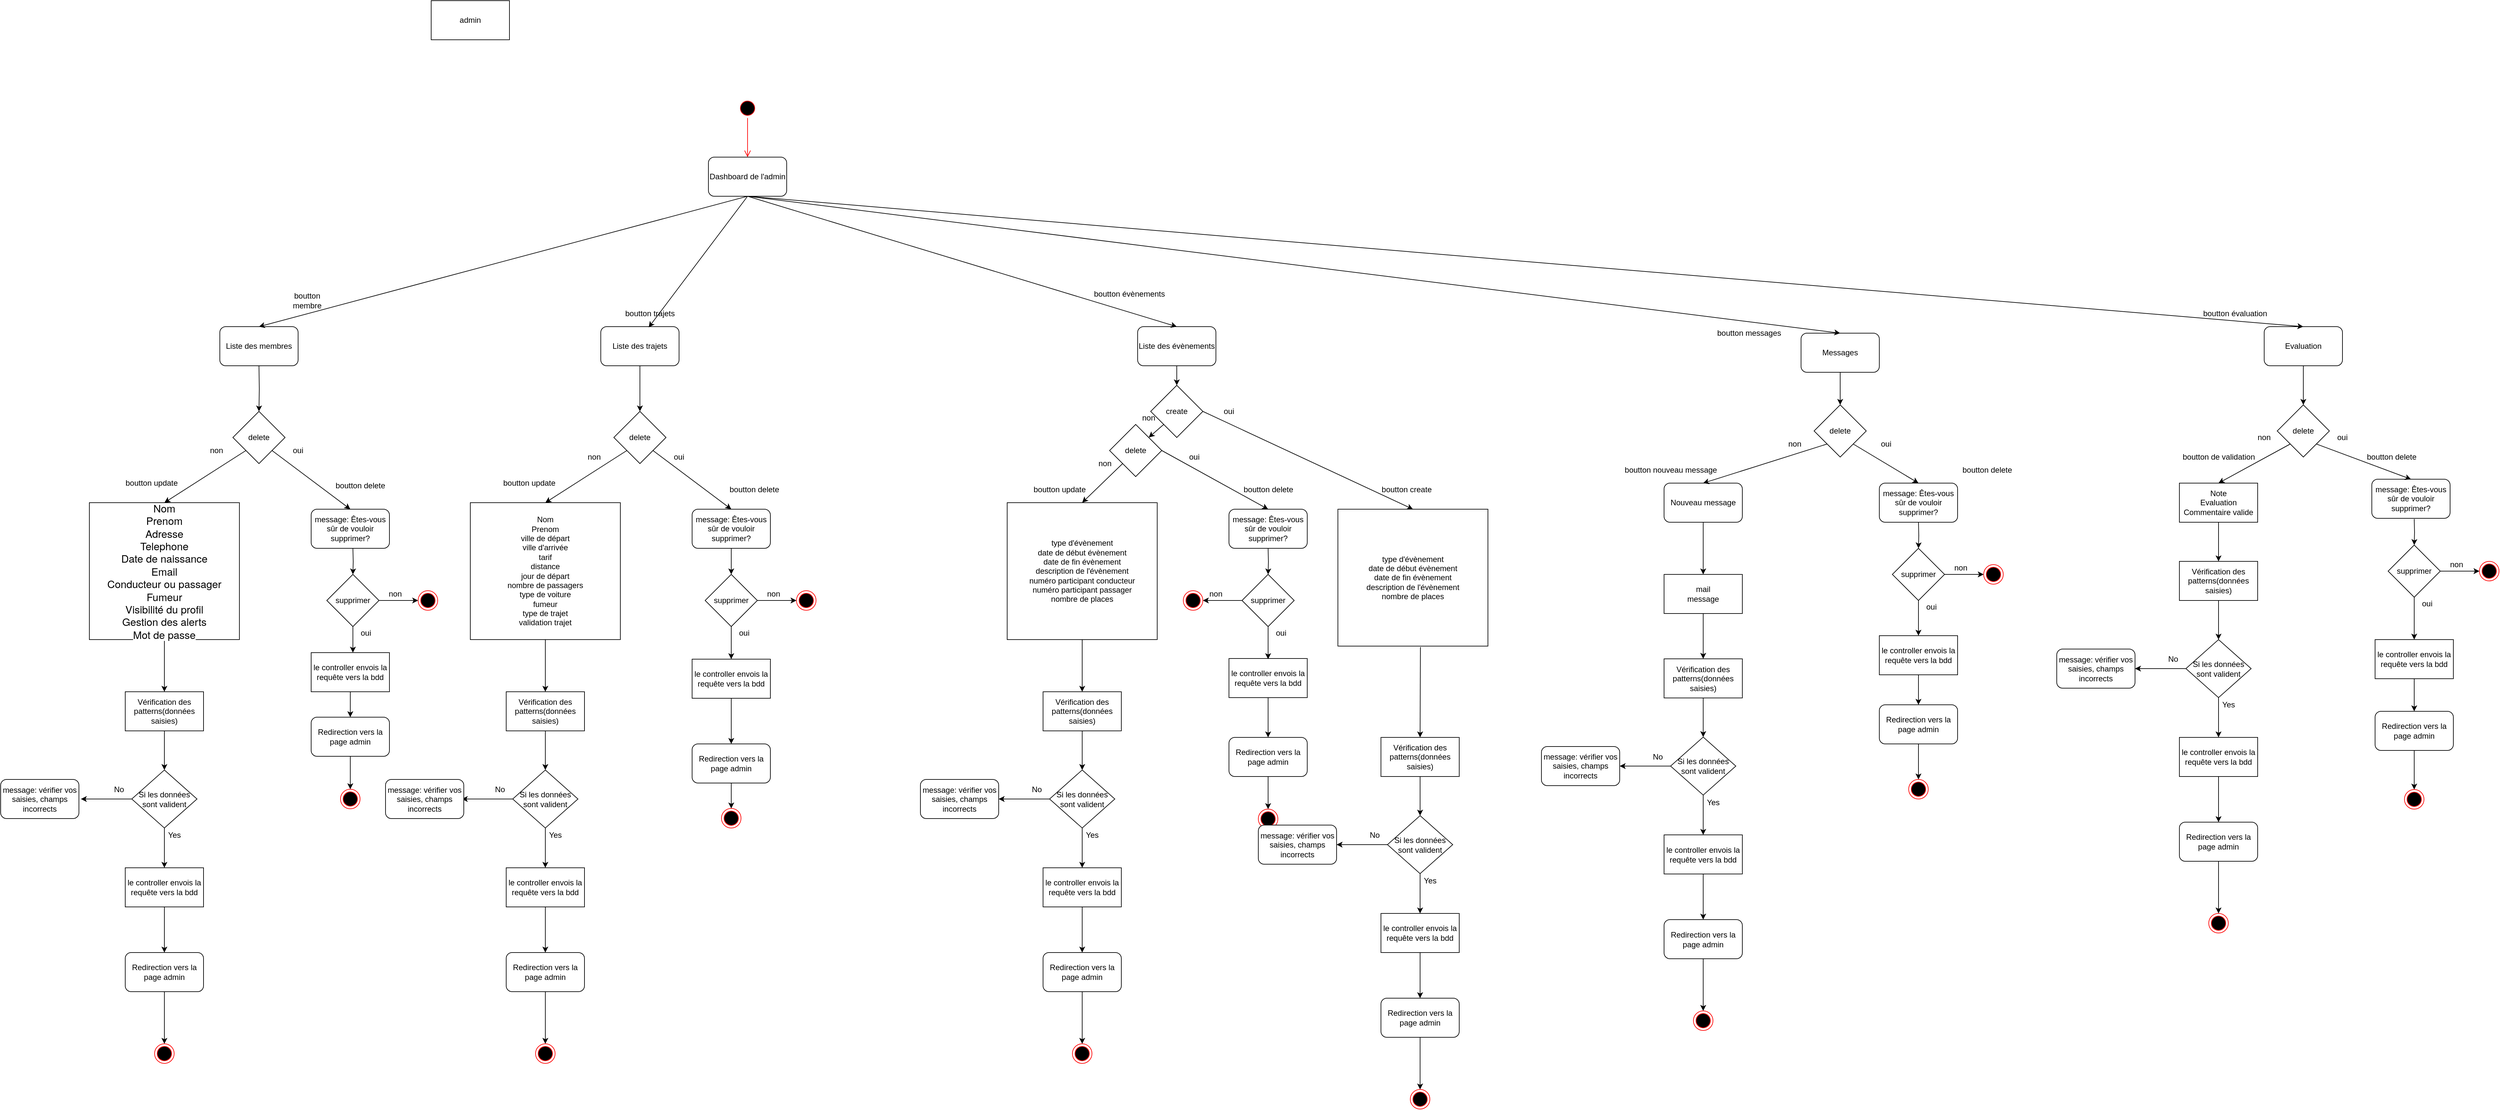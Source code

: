 <mxfile version="15.0.6" type="device"><diagram id="vgEK8Eufzh6dz0aT-112" name="Page-1"><mxGraphModel dx="1695" dy="372" grid="1" gridSize="10" guides="1" tooltips="1" connect="1" arrows="1" fold="1" page="1" pageScale="1" pageWidth="827" pageHeight="1169" math="0" shadow="0"><root><mxCell id="0"/><mxCell id="1" parent="0"/><mxCell id="7n9cb_w0HK5Nn-Xw14g--1" value="admin" style="rounded=0;whiteSpace=wrap;html=1;" parent="1" vertex="1"><mxGeometry width="120" height="60" as="geometry"/></mxCell><mxCell id="7n9cb_w0HK5Nn-Xw14g--54" value="" style="ellipse;html=1;shape=startState;fillColor=#000000;strokeColor=#ff0000;" parent="1" vertex="1"><mxGeometry x="470" y="150" width="30" height="30" as="geometry"/></mxCell><mxCell id="7n9cb_w0HK5Nn-Xw14g--55" value="" style="edgeStyle=orthogonalEdgeStyle;html=1;verticalAlign=bottom;endArrow=open;endSize=8;strokeColor=#ff0000;" parent="1" source="7n9cb_w0HK5Nn-Xw14g--54" edge="1"><mxGeometry relative="1" as="geometry"><mxPoint x="485" y="240" as="targetPoint"/></mxGeometry></mxCell><mxCell id="7n9cb_w0HK5Nn-Xw14g--56" value="Dashboard de l'admin " style="rounded=1;whiteSpace=wrap;html=1;" parent="1" vertex="1"><mxGeometry x="425" y="240" width="120" height="60" as="geometry"/></mxCell><mxCell id="7n9cb_w0HK5Nn-Xw14g--87" value="" style="edgeStyle=orthogonalEdgeStyle;rounded=0;orthogonalLoop=1;jettySize=auto;html=1;" parent="1" target="7n9cb_w0HK5Nn-Xw14g--86" edge="1"><mxGeometry relative="1" as="geometry"><mxPoint x="-264.0" y="560" as="sourcePoint"/></mxGeometry></mxCell><mxCell id="7n9cb_w0HK5Nn-Xw14g--62" value="Liste des membres" style="rounded=1;whiteSpace=wrap;html=1;" parent="1" vertex="1"><mxGeometry x="-324" y="500" width="120" height="60" as="geometry"/></mxCell><mxCell id="7n9cb_w0HK5Nn-Xw14g--172" value="" style="edgeStyle=orthogonalEdgeStyle;rounded=0;orthogonalLoop=1;jettySize=auto;html=1;" parent="1" source="7n9cb_w0HK5Nn-Xw14g--63" target="7n9cb_w0HK5Nn-Xw14g--145" edge="1"><mxGeometry relative="1" as="geometry"/></mxCell><mxCell id="7n9cb_w0HK5Nn-Xw14g--63" value="Liste des trajets" style="rounded=1;whiteSpace=wrap;html=1;" parent="1" vertex="1"><mxGeometry x="260" y="500" width="120" height="60" as="geometry"/></mxCell><mxCell id="7n9cb_w0HK5Nn-Xw14g--202" value="" style="edgeStyle=orthogonalEdgeStyle;rounded=0;orthogonalLoop=1;jettySize=auto;html=1;entryX=0.5;entryY=0;entryDx=0;entryDy=0;" parent="1" source="7n9cb_w0HK5Nn-Xw14g--73" target="0hUFsZZv_PqMeVtUUUPV-9" edge="1"><mxGeometry relative="1" as="geometry"><mxPoint x="1143" y="580" as="targetPoint"/></mxGeometry></mxCell><mxCell id="7n9cb_w0HK5Nn-Xw14g--73" value="Liste des évènements" style="rounded=1;whiteSpace=wrap;html=1;" parent="1" vertex="1"><mxGeometry x="1083" y="500" width="120" height="60" as="geometry"/></mxCell><mxCell id="7n9cb_w0HK5Nn-Xw14g--228" value="" style="edgeStyle=orthogonalEdgeStyle;rounded=0;orthogonalLoop=1;jettySize=auto;html=1;" parent="1" source="7n9cb_w0HK5Nn-Xw14g--74" target="7n9cb_w0HK5Nn-Xw14g--227" edge="1"><mxGeometry relative="1" as="geometry"/></mxCell><mxCell id="7n9cb_w0HK5Nn-Xw14g--74" value="Messages" style="rounded=1;whiteSpace=wrap;html=1;" parent="1" vertex="1"><mxGeometry x="2100" y="510" width="120" height="60" as="geometry"/></mxCell><mxCell id="7n9cb_w0HK5Nn-Xw14g--76" value="" style="endArrow=classic;html=1;entryX=0.5;entryY=0;entryDx=0;entryDy=0;exitX=0.5;exitY=1;exitDx=0;exitDy=0;" parent="1" source="7n9cb_w0HK5Nn-Xw14g--56" target="7n9cb_w0HK5Nn-Xw14g--62" edge="1"><mxGeometry width="50" height="50" relative="1" as="geometry"><mxPoint x="485" y="430" as="sourcePoint"/><mxPoint x="500" y="460" as="targetPoint"/></mxGeometry></mxCell><mxCell id="7n9cb_w0HK5Nn-Xw14g--77" value="" style="endArrow=classic;html=1;entryX=0.612;entryY=0.019;entryDx=0;entryDy=0;entryPerimeter=0;" parent="1" target="7n9cb_w0HK5Nn-Xw14g--63" edge="1"><mxGeometry width="50" height="50" relative="1" as="geometry"><mxPoint x="485" y="300" as="sourcePoint"/><mxPoint x="500" y="460" as="targetPoint"/></mxGeometry></mxCell><mxCell id="7n9cb_w0HK5Nn-Xw14g--78" value="" style="endArrow=classic;html=1;entryX=0.5;entryY=0;entryDx=0;entryDy=0;exitX=0.5;exitY=1;exitDx=0;exitDy=0;" parent="1" source="7n9cb_w0HK5Nn-Xw14g--56" target="7n9cb_w0HK5Nn-Xw14g--73" edge="1"><mxGeometry width="50" height="50" relative="1" as="geometry"><mxPoint x="485" y="430" as="sourcePoint"/><mxPoint x="500" y="460" as="targetPoint"/></mxGeometry></mxCell><mxCell id="7n9cb_w0HK5Nn-Xw14g--79" value="" style="endArrow=classic;html=1;entryX=0.5;entryY=0;entryDx=0;entryDy=0;" parent="1" target="7n9cb_w0HK5Nn-Xw14g--74" edge="1"><mxGeometry width="50" height="50" relative="1" as="geometry"><mxPoint x="485" y="300" as="sourcePoint"/><mxPoint x="500" y="460" as="targetPoint"/></mxGeometry></mxCell><mxCell id="7n9cb_w0HK5Nn-Xw14g--80" value="boutton membre" style="text;html=1;strokeColor=none;fillColor=none;align=center;verticalAlign=middle;whiteSpace=wrap;rounded=0;" parent="1" vertex="1"><mxGeometry x="-210" y="450" width="40" height="20" as="geometry"/></mxCell><mxCell id="7n9cb_w0HK5Nn-Xw14g--82" value="boutton trajets" style="text;html=1;align=center;verticalAlign=middle;resizable=0;points=[];autosize=1;strokeColor=none;" parent="1" vertex="1"><mxGeometry x="290" y="470" width="90" height="20" as="geometry"/></mxCell><mxCell id="7n9cb_w0HK5Nn-Xw14g--83" value="boutton évènements" style="text;html=1;align=center;verticalAlign=middle;resizable=0;points=[];autosize=1;strokeColor=none;" parent="1" vertex="1"><mxGeometry x="1010" y="440" width="120" height="20" as="geometry"/></mxCell><mxCell id="7n9cb_w0HK5Nn-Xw14g--84" value="boutton messages" style="text;html=1;align=center;verticalAlign=middle;resizable=0;points=[];autosize=1;strokeColor=none;" parent="1" vertex="1"><mxGeometry x="1965" y="500" width="110" height="20" as="geometry"/></mxCell><mxCell id="7n9cb_w0HK5Nn-Xw14g--86" value="delete" style="rhombus;whiteSpace=wrap;html=1;" parent="1" vertex="1"><mxGeometry x="-304" y="630" width="80" height="80" as="geometry"/></mxCell><mxCell id="7n9cb_w0HK5Nn-Xw14g--96" value="" style="edgeStyle=orthogonalEdgeStyle;rounded=0;orthogonalLoop=1;jettySize=auto;html=1;" parent="1" source="7n9cb_w0HK5Nn-Xw14g--91" target="7n9cb_w0HK5Nn-Xw14g--95" edge="1"><mxGeometry relative="1" as="geometry"/></mxCell><mxCell id="7n9cb_w0HK5Nn-Xw14g--91" value="&lt;div&gt;&lt;span style=&quot;background-color: rgb(255 , 255 , 255)&quot;&gt;&lt;span style=&quot;font-family: &amp;#34;whitney&amp;#34; , &amp;#34;helvetica neue&amp;#34; , &amp;#34;helvetica&amp;#34; , &amp;#34;arial&amp;#34; , sans-serif ; font-size: 16px ; font-style: normal ; font-weight: 400 ; letter-spacing: normal ; text-indent: 0px ; text-transform: none ; word-spacing: 0px ; display: inline ; float: none&quot;&gt;Nom&lt;/span&gt;&lt;/span&gt;&lt;/div&gt;&lt;div&gt;&lt;span style=&quot;background-color: rgb(255 , 255 , 255)&quot;&gt;&lt;span style=&quot;font-family: &amp;#34;whitney&amp;#34; , &amp;#34;helvetica neue&amp;#34; , &amp;#34;helvetica&amp;#34; , &amp;#34;arial&amp;#34; , sans-serif ; font-size: 16px ; font-style: normal ; font-weight: 400 ; letter-spacing: normal ; text-indent: 0px ; text-transform: none ; word-spacing: 0px ; display: inline ; float: none&quot;&gt;Prenom&lt;/span&gt;&lt;/span&gt;&lt;/div&gt;&lt;div&gt;&lt;span style=&quot;background-color: rgb(255 , 255 , 255)&quot;&gt;&lt;span style=&quot;font-family: &amp;#34;whitney&amp;#34; , &amp;#34;helvetica neue&amp;#34; , &amp;#34;helvetica&amp;#34; , &amp;#34;arial&amp;#34; , sans-serif ; font-size: 16px ; font-style: normal ; font-weight: 400 ; letter-spacing: normal ; text-indent: 0px ; text-transform: none ; word-spacing: 0px ; display: inline ; float: none&quot;&gt;Adresse&lt;/span&gt;&lt;/span&gt;&lt;/div&gt;&lt;div&gt;&lt;span style=&quot;background-color: rgb(255 , 255 , 255)&quot;&gt;&lt;span style=&quot;font-family: &amp;#34;whitney&amp;#34; , &amp;#34;helvetica neue&amp;#34; , &amp;#34;helvetica&amp;#34; , &amp;#34;arial&amp;#34; , sans-serif ; font-size: 16px ; font-style: normal ; font-weight: 400 ; letter-spacing: normal ; text-indent: 0px ; text-transform: none ; word-spacing: 0px ; display: inline ; float: none&quot;&gt;&lt;/span&gt;&lt;/span&gt;&lt;/div&gt;&lt;span style=&quot;background-color: rgb(255 , 255 , 255)&quot;&gt;&lt;span style=&quot;font-family: &amp;#34;whitney&amp;#34; , &amp;#34;helvetica neue&amp;#34; , &amp;#34;helvetica&amp;#34; , &amp;#34;arial&amp;#34; , sans-serif ; font-size: 16px ; font-style: normal ; font-weight: 400 ; letter-spacing: normal ; text-indent: 0px ; text-transform: none ; word-spacing: 0px ; display: inline ; float: none&quot;&gt;Telephone&lt;br&gt;Date de naissance&lt;br&gt;Email&lt;br&gt;Conducteur ou passager&lt;br&gt;Fumeur&lt;br&gt;Visibilité du profil&lt;br&gt;Gestion des alerts&lt;br&gt;Mot de passe&lt;/span&gt;&lt;/span&gt;" style="rounded=0;whiteSpace=wrap;html=1;" parent="1" vertex="1"><mxGeometry x="-524" y="770" width="230" height="210" as="geometry"/></mxCell><mxCell id="7n9cb_w0HK5Nn-Xw14g--92" value="" style="endArrow=classic;html=1;exitX=0;exitY=1;exitDx=0;exitDy=0;entryX=0.5;entryY=0;entryDx=0;entryDy=0;" parent="1" source="7n9cb_w0HK5Nn-Xw14g--86" target="7n9cb_w0HK5Nn-Xw14g--91" edge="1"><mxGeometry width="50" height="50" relative="1" as="geometry"><mxPoint x="-414" y="760" as="sourcePoint"/><mxPoint x="-364" y="710" as="targetPoint"/></mxGeometry></mxCell><mxCell id="7n9cb_w0HK5Nn-Xw14g--93" value="boutton update" style="text;html=1;align=center;verticalAlign=middle;resizable=0;points=[];autosize=1;strokeColor=none;" parent="1" vertex="1"><mxGeometry x="-479" y="730" width="100" height="20" as="geometry"/></mxCell><mxCell id="7n9cb_w0HK5Nn-Xw14g--98" value="" style="edgeStyle=orthogonalEdgeStyle;rounded=0;orthogonalLoop=1;jettySize=auto;html=1;" parent="1" source="7n9cb_w0HK5Nn-Xw14g--95" target="7n9cb_w0HK5Nn-Xw14g--97" edge="1"><mxGeometry relative="1" as="geometry"/></mxCell><mxCell id="7n9cb_w0HK5Nn-Xw14g--95" value="Vérification des patterns(données saisies)" style="rounded=0;whiteSpace=wrap;html=1;" parent="1" vertex="1"><mxGeometry x="-469" y="1060" width="120" height="60" as="geometry"/></mxCell><mxCell id="7n9cb_w0HK5Nn-Xw14g--101" value="" style="edgeStyle=orthogonalEdgeStyle;rounded=0;orthogonalLoop=1;jettySize=auto;html=1;" parent="1" source="7n9cb_w0HK5Nn-Xw14g--97" edge="1"><mxGeometry relative="1" as="geometry"><mxPoint x="-537" y="1224.5" as="targetPoint"/></mxGeometry></mxCell><mxCell id="7n9cb_w0HK5Nn-Xw14g--103" value="" style="edgeStyle=orthogonalEdgeStyle;rounded=0;orthogonalLoop=1;jettySize=auto;html=1;" parent="1" source="7n9cb_w0HK5Nn-Xw14g--97" target="7n9cb_w0HK5Nn-Xw14g--102" edge="1"><mxGeometry relative="1" as="geometry"/></mxCell><mxCell id="7n9cb_w0HK5Nn-Xw14g--97" value="Si les données sont valident" style="rhombus;whiteSpace=wrap;html=1;" parent="1" vertex="1"><mxGeometry x="-459" y="1180" width="100" height="89" as="geometry"/></mxCell><mxCell id="7n9cb_w0HK5Nn-Xw14g--99" value="No" style="text;html=1;align=center;verticalAlign=middle;resizable=0;points=[];autosize=1;strokeColor=none;" parent="1" vertex="1"><mxGeometry x="-494" y="1200" width="30" height="20" as="geometry"/></mxCell><mxCell id="7n9cb_w0HK5Nn-Xw14g--100" value="message: vérifier vos saisies, champs incorrects" style="rounded=1;whiteSpace=wrap;html=1;" parent="1" vertex="1"><mxGeometry x="-660" y="1194.5" width="120" height="60" as="geometry"/></mxCell><mxCell id="7n9cb_w0HK5Nn-Xw14g--107" value="" style="edgeStyle=orthogonalEdgeStyle;rounded=0;orthogonalLoop=1;jettySize=auto;html=1;" parent="1" source="7n9cb_w0HK5Nn-Xw14g--102" target="7n9cb_w0HK5Nn-Xw14g--106" edge="1"><mxGeometry relative="1" as="geometry"/></mxCell><mxCell id="7n9cb_w0HK5Nn-Xw14g--102" value="le controller envois la requête vers la bdd" style="rounded=0;whiteSpace=wrap;html=1;" parent="1" vertex="1"><mxGeometry x="-469" y="1330" width="120" height="60" as="geometry"/></mxCell><mxCell id="7n9cb_w0HK5Nn-Xw14g--104" value="Yes" style="text;html=1;align=center;verticalAlign=middle;resizable=0;points=[];autosize=1;strokeColor=none;" parent="1" vertex="1"><mxGeometry x="-409" y="1270" width="30" height="20" as="geometry"/></mxCell><mxCell id="7n9cb_w0HK5Nn-Xw14g--109" value="" style="edgeStyle=orthogonalEdgeStyle;rounded=0;orthogonalLoop=1;jettySize=auto;html=1;" parent="1" source="7n9cb_w0HK5Nn-Xw14g--106" target="7n9cb_w0HK5Nn-Xw14g--108" edge="1"><mxGeometry relative="1" as="geometry"/></mxCell><mxCell id="7n9cb_w0HK5Nn-Xw14g--106" value="Redirection vers la page admin" style="rounded=1;whiteSpace=wrap;html=1;" parent="1" vertex="1"><mxGeometry x="-469" y="1460" width="120" height="60" as="geometry"/></mxCell><mxCell id="7n9cb_w0HK5Nn-Xw14g--108" value="" style="ellipse;html=1;shape=endState;fillColor=#000000;strokeColor=#ff0000;" parent="1" vertex="1"><mxGeometry x="-424" y="1600" width="30" height="30" as="geometry"/></mxCell><mxCell id="7n9cb_w0HK5Nn-Xw14g--110" value="boutton delete" style="text;html=1;align=center;verticalAlign=middle;resizable=0;points=[];autosize=1;strokeColor=none;" parent="1" vertex="1"><mxGeometry x="-154" y="734" width="90" height="20" as="geometry"/></mxCell><mxCell id="7n9cb_w0HK5Nn-Xw14g--112" value="message: Êtes-vous sûr de vouloir supprimer?" style="rounded=1;whiteSpace=wrap;html=1;" parent="1" vertex="1"><mxGeometry x="-184" y="780" width="120" height="60" as="geometry"/></mxCell><mxCell id="7n9cb_w0HK5Nn-Xw14g--113" value="" style="endArrow=classic;html=1;exitX=1;exitY=1;exitDx=0;exitDy=0;entryX=0.5;entryY=0;entryDx=0;entryDy=0;" parent="1" source="7n9cb_w0HK5Nn-Xw14g--86" target="7n9cb_w0HK5Nn-Xw14g--112" edge="1"><mxGeometry width="50" height="50" relative="1" as="geometry"><mxPoint x="-34" y="850" as="sourcePoint"/><mxPoint x="16" y="800" as="targetPoint"/></mxGeometry></mxCell><mxCell id="7n9cb_w0HK5Nn-Xw14g--118" value="" style="edgeStyle=orthogonalEdgeStyle;rounded=0;orthogonalLoop=1;jettySize=auto;html=1;" parent="1" source="7n9cb_w0HK5Nn-Xw14g--114" target="7n9cb_w0HK5Nn-Xw14g--115" edge="1"><mxGeometry relative="1" as="geometry"/></mxCell><mxCell id="7n9cb_w0HK5Nn-Xw14g--114" value="le controller envois la requête vers la bdd" style="rounded=0;whiteSpace=wrap;html=1;" parent="1" vertex="1"><mxGeometry x="-184" y="1000" width="120" height="60" as="geometry"/></mxCell><mxCell id="7n9cb_w0HK5Nn-Xw14g--119" value="" style="edgeStyle=orthogonalEdgeStyle;rounded=0;orthogonalLoop=1;jettySize=auto;html=1;" parent="1" source="7n9cb_w0HK5Nn-Xw14g--115" target="7n9cb_w0HK5Nn-Xw14g--116" edge="1"><mxGeometry relative="1" as="geometry"/></mxCell><mxCell id="7n9cb_w0HK5Nn-Xw14g--115" value="Redirection vers la page admin" style="rounded=1;whiteSpace=wrap;html=1;" parent="1" vertex="1"><mxGeometry x="-184" y="1099" width="120" height="60" as="geometry"/></mxCell><mxCell id="7n9cb_w0HK5Nn-Xw14g--116" value="" style="ellipse;html=1;shape=endState;fillColor=#000000;strokeColor=#ff0000;" parent="1" vertex="1"><mxGeometry x="-139" y="1209.5" width="30" height="30" as="geometry"/></mxCell><mxCell id="7n9cb_w0HK5Nn-Xw14g--145" value="delete" style="rhombus;whiteSpace=wrap;html=1;" parent="1" vertex="1"><mxGeometry x="280" y="630" width="80" height="80" as="geometry"/></mxCell><mxCell id="7n9cb_w0HK5Nn-Xw14g--146" value="" style="edgeStyle=orthogonalEdgeStyle;rounded=0;orthogonalLoop=1;jettySize=auto;html=1;" parent="1" source="7n9cb_w0HK5Nn-Xw14g--147" target="7n9cb_w0HK5Nn-Xw14g--151" edge="1"><mxGeometry relative="1" as="geometry"/></mxCell><mxCell id="7n9cb_w0HK5Nn-Xw14g--147" value="&lt;div&gt;Nom&lt;/div&gt;&lt;div&gt;Prenom&lt;/div&gt;&lt;div&gt;ville de départ&lt;/div&gt;&lt;div&gt;ville d'arrivée&lt;/div&gt;&lt;div&gt;tarif&lt;/div&gt;&lt;div&gt;distance&lt;/div&gt;&lt;div&gt;jour de départ&lt;/div&gt;&lt;div&gt;nombre de passagers&lt;/div&gt;&lt;div&gt;type de voiture&lt;/div&gt;&lt;div&gt;fumeur&lt;/div&gt;&lt;div&gt;type de trajet&lt;/div&gt;&lt;div&gt;validation trajet&lt;br&gt;&lt;/div&gt;" style="rounded=0;whiteSpace=wrap;html=1;" parent="1" vertex="1"><mxGeometry x="60" y="770" width="230" height="210" as="geometry"/></mxCell><mxCell id="7n9cb_w0HK5Nn-Xw14g--148" value="" style="endArrow=classic;html=1;exitX=0;exitY=1;exitDx=0;exitDy=0;entryX=0.5;entryY=0;entryDx=0;entryDy=0;" parent="1" source="7n9cb_w0HK5Nn-Xw14g--145" target="7n9cb_w0HK5Nn-Xw14g--147" edge="1"><mxGeometry width="50" height="50" relative="1" as="geometry"><mxPoint x="170" y="760" as="sourcePoint"/><mxPoint x="220" y="710" as="targetPoint"/></mxGeometry></mxCell><mxCell id="7n9cb_w0HK5Nn-Xw14g--149" value="boutton update" style="text;html=1;align=center;verticalAlign=middle;resizable=0;points=[];autosize=1;strokeColor=none;" parent="1" vertex="1"><mxGeometry x="100" y="730" width="100" height="20" as="geometry"/></mxCell><mxCell id="7n9cb_w0HK5Nn-Xw14g--150" value="" style="edgeStyle=orthogonalEdgeStyle;rounded=0;orthogonalLoop=1;jettySize=auto;html=1;" parent="1" source="7n9cb_w0HK5Nn-Xw14g--151" target="7n9cb_w0HK5Nn-Xw14g--154" edge="1"><mxGeometry relative="1" as="geometry"/></mxCell><mxCell id="7n9cb_w0HK5Nn-Xw14g--151" value="Vérification des patterns(données saisies)" style="rounded=0;whiteSpace=wrap;html=1;" parent="1" vertex="1"><mxGeometry x="115" y="1060" width="120" height="60" as="geometry"/></mxCell><mxCell id="7n9cb_w0HK5Nn-Xw14g--152" value="" style="edgeStyle=orthogonalEdgeStyle;rounded=0;orthogonalLoop=1;jettySize=auto;html=1;" parent="1" source="7n9cb_w0HK5Nn-Xw14g--154" edge="1"><mxGeometry relative="1" as="geometry"><mxPoint x="47" y="1224.5" as="targetPoint"/></mxGeometry></mxCell><mxCell id="7n9cb_w0HK5Nn-Xw14g--153" value="" style="edgeStyle=orthogonalEdgeStyle;rounded=0;orthogonalLoop=1;jettySize=auto;html=1;" parent="1" source="7n9cb_w0HK5Nn-Xw14g--154" target="7n9cb_w0HK5Nn-Xw14g--157" edge="1"><mxGeometry relative="1" as="geometry"/></mxCell><mxCell id="7n9cb_w0HK5Nn-Xw14g--154" value="Si les données sont valident" style="rhombus;whiteSpace=wrap;html=1;" parent="1" vertex="1"><mxGeometry x="125" y="1180" width="100" height="89" as="geometry"/></mxCell><mxCell id="7n9cb_w0HK5Nn-Xw14g--155" value="No" style="text;html=1;align=center;verticalAlign=middle;resizable=0;points=[];autosize=1;strokeColor=none;" parent="1" vertex="1"><mxGeometry x="90" y="1200" width="30" height="20" as="geometry"/></mxCell><mxCell id="7n9cb_w0HK5Nn-Xw14g--156" value="" style="edgeStyle=orthogonalEdgeStyle;rounded=0;orthogonalLoop=1;jettySize=auto;html=1;" parent="1" source="7n9cb_w0HK5Nn-Xw14g--157" target="7n9cb_w0HK5Nn-Xw14g--160" edge="1"><mxGeometry relative="1" as="geometry"/></mxCell><mxCell id="7n9cb_w0HK5Nn-Xw14g--157" value="le controller envois la requête vers la bdd" style="rounded=0;whiteSpace=wrap;html=1;" parent="1" vertex="1"><mxGeometry x="115" y="1330" width="120" height="60" as="geometry"/></mxCell><mxCell id="7n9cb_w0HK5Nn-Xw14g--158" value="Yes" style="text;html=1;align=center;verticalAlign=middle;resizable=0;points=[];autosize=1;strokeColor=none;" parent="1" vertex="1"><mxGeometry x="175" y="1270" width="30" height="20" as="geometry"/></mxCell><mxCell id="7n9cb_w0HK5Nn-Xw14g--159" value="" style="edgeStyle=orthogonalEdgeStyle;rounded=0;orthogonalLoop=1;jettySize=auto;html=1;" parent="1" source="7n9cb_w0HK5Nn-Xw14g--160" target="7n9cb_w0HK5Nn-Xw14g--161" edge="1"><mxGeometry relative="1" as="geometry"/></mxCell><mxCell id="7n9cb_w0HK5Nn-Xw14g--160" value="Redirection vers la page admin" style="rounded=1;whiteSpace=wrap;html=1;" parent="1" vertex="1"><mxGeometry x="115" y="1460" width="120" height="60" as="geometry"/></mxCell><mxCell id="7n9cb_w0HK5Nn-Xw14g--161" value="" style="ellipse;html=1;shape=endState;fillColor=#000000;strokeColor=#ff0000;" parent="1" vertex="1"><mxGeometry x="160" y="1600" width="30" height="30" as="geometry"/></mxCell><mxCell id="7n9cb_w0HK5Nn-Xw14g--162" value="boutton delete" style="text;html=1;align=center;verticalAlign=middle;resizable=0;points=[];autosize=1;strokeColor=none;" parent="1" vertex="1"><mxGeometry x="450" y="740" width="90" height="20" as="geometry"/></mxCell><mxCell id="7n9cb_w0HK5Nn-Xw14g--163" value="" style="edgeStyle=orthogonalEdgeStyle;rounded=0;orthogonalLoop=1;jettySize=auto;html=1;" parent="1" source="7n9cb_w0HK5Nn-Xw14g--164" edge="1"><mxGeometry relative="1" as="geometry"><mxPoint x="460" y="880" as="targetPoint"/></mxGeometry></mxCell><mxCell id="7n9cb_w0HK5Nn-Xw14g--164" value="message: Êtes-vous sûr de vouloir supprimer?" style="rounded=1;whiteSpace=wrap;html=1;" parent="1" vertex="1"><mxGeometry x="400" y="780" width="120" height="60" as="geometry"/></mxCell><mxCell id="7n9cb_w0HK5Nn-Xw14g--165" value="" style="endArrow=classic;html=1;exitX=1;exitY=1;exitDx=0;exitDy=0;entryX=0.5;entryY=0;entryDx=0;entryDy=0;" parent="1" source="7n9cb_w0HK5Nn-Xw14g--145" target="7n9cb_w0HK5Nn-Xw14g--164" edge="1"><mxGeometry width="50" height="50" relative="1" as="geometry"><mxPoint x="550" y="850" as="sourcePoint"/><mxPoint x="600" y="800" as="targetPoint"/></mxGeometry></mxCell><mxCell id="7n9cb_w0HK5Nn-Xw14g--166" value="" style="edgeStyle=orthogonalEdgeStyle;rounded=0;orthogonalLoop=1;jettySize=auto;html=1;" parent="1" source="7n9cb_w0HK5Nn-Xw14g--167" target="7n9cb_w0HK5Nn-Xw14g--169" edge="1"><mxGeometry relative="1" as="geometry"/></mxCell><mxCell id="7n9cb_w0HK5Nn-Xw14g--167" value="le controller envois la requête vers la bdd" style="rounded=0;whiteSpace=wrap;html=1;" parent="1" vertex="1"><mxGeometry x="400" y="1010" width="120" height="60" as="geometry"/></mxCell><mxCell id="7n9cb_w0HK5Nn-Xw14g--168" value="" style="edgeStyle=orthogonalEdgeStyle;rounded=0;orthogonalLoop=1;jettySize=auto;html=1;" parent="1" source="7n9cb_w0HK5Nn-Xw14g--169" target="7n9cb_w0HK5Nn-Xw14g--170" edge="1"><mxGeometry relative="1" as="geometry"/></mxCell><mxCell id="7n9cb_w0HK5Nn-Xw14g--169" value="Redirection vers la page admin" style="rounded=1;whiteSpace=wrap;html=1;" parent="1" vertex="1"><mxGeometry x="400" y="1140" width="120" height="60" as="geometry"/></mxCell><mxCell id="7n9cb_w0HK5Nn-Xw14g--170" value="" style="ellipse;html=1;shape=endState;fillColor=#000000;strokeColor=#ff0000;" parent="1" vertex="1"><mxGeometry x="445" y="1239" width="30" height="30" as="geometry"/></mxCell><mxCell id="7n9cb_w0HK5Nn-Xw14g--173" value="message: vérifier vos saisies, champs incorrects" style="rounded=1;whiteSpace=wrap;html=1;" parent="1" vertex="1"><mxGeometry x="-70" y="1194.5" width="120" height="60" as="geometry"/></mxCell><mxCell id="7n9cb_w0HK5Nn-Xw14g--176" value="delete" style="rhombus;whiteSpace=wrap;html=1;" parent="1" vertex="1"><mxGeometry x="1040" y="650" width="80" height="80" as="geometry"/></mxCell><mxCell id="7n9cb_w0HK5Nn-Xw14g--177" value="" style="edgeStyle=orthogonalEdgeStyle;rounded=0;orthogonalLoop=1;jettySize=auto;html=1;" parent="1" source="7n9cb_w0HK5Nn-Xw14g--178" target="7n9cb_w0HK5Nn-Xw14g--182" edge="1"><mxGeometry relative="1" as="geometry"/></mxCell><mxCell id="7n9cb_w0HK5Nn-Xw14g--178" value="&lt;div&gt;type d'évènement&lt;/div&gt;&lt;div&gt;date de début évènement&lt;/div&gt;&lt;div&gt;date de fin évènement&lt;/div&gt;&lt;div&gt;description de l'évènement&lt;/div&gt;&lt;div&gt;numéro participant conducteur&lt;/div&gt;&lt;div&gt;numéro participant passager&lt;br&gt;&lt;/div&gt;&lt;div&gt;nombre de places&lt;br&gt;&lt;/div&gt;" style="rounded=0;whiteSpace=wrap;html=1;" parent="1" vertex="1"><mxGeometry x="883" y="770" width="230" height="210" as="geometry"/></mxCell><mxCell id="7n9cb_w0HK5Nn-Xw14g--179" value="" style="endArrow=classic;html=1;exitX=0;exitY=1;exitDx=0;exitDy=0;entryX=0.5;entryY=0;entryDx=0;entryDy=0;" parent="1" source="7n9cb_w0HK5Nn-Xw14g--176" target="7n9cb_w0HK5Nn-Xw14g--178" edge="1"><mxGeometry width="50" height="50" relative="1" as="geometry"><mxPoint x="993" y="760" as="sourcePoint"/><mxPoint x="1020" y="750" as="targetPoint"/></mxGeometry></mxCell><mxCell id="7n9cb_w0HK5Nn-Xw14g--180" value="boutton update" style="text;html=1;align=center;verticalAlign=middle;resizable=0;points=[];autosize=1;strokeColor=none;" parent="1" vertex="1"><mxGeometry x="913" y="740" width="100" height="20" as="geometry"/></mxCell><mxCell id="7n9cb_w0HK5Nn-Xw14g--181" value="" style="edgeStyle=orthogonalEdgeStyle;rounded=0;orthogonalLoop=1;jettySize=auto;html=1;" parent="1" source="7n9cb_w0HK5Nn-Xw14g--182" target="7n9cb_w0HK5Nn-Xw14g--185" edge="1"><mxGeometry relative="1" as="geometry"/></mxCell><mxCell id="7n9cb_w0HK5Nn-Xw14g--182" value="Vérification des patterns(données saisies)" style="rounded=0;whiteSpace=wrap;html=1;" parent="1" vertex="1"><mxGeometry x="938" y="1060" width="120" height="60" as="geometry"/></mxCell><mxCell id="7n9cb_w0HK5Nn-Xw14g--183" value="" style="edgeStyle=orthogonalEdgeStyle;rounded=0;orthogonalLoop=1;jettySize=auto;html=1;" parent="1" source="7n9cb_w0HK5Nn-Xw14g--185" edge="1"><mxGeometry relative="1" as="geometry"><mxPoint x="870" y="1224.5" as="targetPoint"/></mxGeometry></mxCell><mxCell id="7n9cb_w0HK5Nn-Xw14g--184" value="" style="edgeStyle=orthogonalEdgeStyle;rounded=0;orthogonalLoop=1;jettySize=auto;html=1;" parent="1" source="7n9cb_w0HK5Nn-Xw14g--185" target="7n9cb_w0HK5Nn-Xw14g--188" edge="1"><mxGeometry relative="1" as="geometry"/></mxCell><mxCell id="7n9cb_w0HK5Nn-Xw14g--185" value="Si les données sont valident" style="rhombus;whiteSpace=wrap;html=1;" parent="1" vertex="1"><mxGeometry x="948" y="1180" width="100" height="89" as="geometry"/></mxCell><mxCell id="7n9cb_w0HK5Nn-Xw14g--186" value="No" style="text;html=1;align=center;verticalAlign=middle;resizable=0;points=[];autosize=1;strokeColor=none;" parent="1" vertex="1"><mxGeometry x="913" y="1200" width="30" height="20" as="geometry"/></mxCell><mxCell id="7n9cb_w0HK5Nn-Xw14g--187" value="" style="edgeStyle=orthogonalEdgeStyle;rounded=0;orthogonalLoop=1;jettySize=auto;html=1;" parent="1" source="7n9cb_w0HK5Nn-Xw14g--188" target="7n9cb_w0HK5Nn-Xw14g--191" edge="1"><mxGeometry relative="1" as="geometry"/></mxCell><mxCell id="7n9cb_w0HK5Nn-Xw14g--188" value="le controller envois la requête vers la bdd" style="rounded=0;whiteSpace=wrap;html=1;" parent="1" vertex="1"><mxGeometry x="938" y="1330" width="120" height="60" as="geometry"/></mxCell><mxCell id="7n9cb_w0HK5Nn-Xw14g--189" value="Yes" style="text;html=1;align=center;verticalAlign=middle;resizable=0;points=[];autosize=1;strokeColor=none;" parent="1" vertex="1"><mxGeometry x="998" y="1270" width="30" height="20" as="geometry"/></mxCell><mxCell id="7n9cb_w0HK5Nn-Xw14g--190" value="" style="edgeStyle=orthogonalEdgeStyle;rounded=0;orthogonalLoop=1;jettySize=auto;html=1;" parent="1" source="7n9cb_w0HK5Nn-Xw14g--191" target="7n9cb_w0HK5Nn-Xw14g--192" edge="1"><mxGeometry relative="1" as="geometry"/></mxCell><mxCell id="7n9cb_w0HK5Nn-Xw14g--191" value="Redirection vers la page admin" style="rounded=1;whiteSpace=wrap;html=1;" parent="1" vertex="1"><mxGeometry x="938" y="1460" width="120" height="60" as="geometry"/></mxCell><mxCell id="7n9cb_w0HK5Nn-Xw14g--192" value="" style="ellipse;html=1;shape=endState;fillColor=#000000;strokeColor=#ff0000;" parent="1" vertex="1"><mxGeometry x="983" y="1600" width="30" height="30" as="geometry"/></mxCell><mxCell id="7n9cb_w0HK5Nn-Xw14g--193" value="boutton delete" style="text;html=1;align=center;verticalAlign=middle;resizable=0;points=[];autosize=1;strokeColor=none;" parent="1" vertex="1"><mxGeometry x="1238" y="740" width="90" height="20" as="geometry"/></mxCell><mxCell id="7n9cb_w0HK5Nn-Xw14g--195" value="message: Êtes-vous sûr de vouloir supprimer?" style="rounded=1;whiteSpace=wrap;html=1;" parent="1" vertex="1"><mxGeometry x="1223" y="780" width="120" height="60" as="geometry"/></mxCell><mxCell id="7n9cb_w0HK5Nn-Xw14g--196" value="" style="endArrow=classic;html=1;entryX=0.5;entryY=0;entryDx=0;entryDy=0;exitX=1;exitY=0.5;exitDx=0;exitDy=0;" parent="1" source="7n9cb_w0HK5Nn-Xw14g--176" target="7n9cb_w0HK5Nn-Xw14g--195" edge="1"><mxGeometry width="50" height="50" relative="1" as="geometry"><mxPoint x="1180" y="710" as="sourcePoint"/><mxPoint x="1423" y="800" as="targetPoint"/></mxGeometry></mxCell><mxCell id="7n9cb_w0HK5Nn-Xw14g--197" value="" style="edgeStyle=orthogonalEdgeStyle;rounded=0;orthogonalLoop=1;jettySize=auto;html=1;" parent="1" source="7n9cb_w0HK5Nn-Xw14g--198" target="7n9cb_w0HK5Nn-Xw14g--200" edge="1"><mxGeometry relative="1" as="geometry"/></mxCell><mxCell id="7n9cb_w0HK5Nn-Xw14g--198" value="le controller envois la requête vers la bdd" style="rounded=0;whiteSpace=wrap;html=1;" parent="1" vertex="1"><mxGeometry x="1223" y="1009" width="120" height="60" as="geometry"/></mxCell><mxCell id="7n9cb_w0HK5Nn-Xw14g--199" value="" style="edgeStyle=orthogonalEdgeStyle;rounded=0;orthogonalLoop=1;jettySize=auto;html=1;" parent="1" source="7n9cb_w0HK5Nn-Xw14g--200" target="7n9cb_w0HK5Nn-Xw14g--201" edge="1"><mxGeometry relative="1" as="geometry"/></mxCell><mxCell id="7n9cb_w0HK5Nn-Xw14g--200" value="Redirection vers la page admin" style="rounded=1;whiteSpace=wrap;html=1;" parent="1" vertex="1"><mxGeometry x="1223" y="1130" width="120" height="60" as="geometry"/></mxCell><mxCell id="7n9cb_w0HK5Nn-Xw14g--201" value="" style="ellipse;html=1;shape=endState;fillColor=#000000;strokeColor=#ff0000;" parent="1" vertex="1"><mxGeometry x="1268" y="1240" width="30" height="30" as="geometry"/></mxCell><mxCell id="7n9cb_w0HK5Nn-Xw14g--203" value="message: vérifier vos saisies, champs incorrects" style="rounded=1;whiteSpace=wrap;html=1;" parent="1" vertex="1"><mxGeometry x="750" y="1194.5" width="120" height="60" as="geometry"/></mxCell><mxCell id="7n9cb_w0HK5Nn-Xw14g--205" value="" style="endArrow=classic;html=1;entryX=0.5;entryY=0;entryDx=0;entryDy=0;exitX=1;exitY=0.5;exitDx=0;exitDy=0;" parent="1" source="0hUFsZZv_PqMeVtUUUPV-9" target="7n9cb_w0HK5Nn-Xw14g--208" edge="1"><mxGeometry width="50" height="50" relative="1" as="geometry"><mxPoint x="1390" y="740" as="sourcePoint"/><mxPoint x="1490" y="770" as="targetPoint"/></mxGeometry></mxCell><mxCell id="7n9cb_w0HK5Nn-Xw14g--206" value="boutton create" style="text;html=1;align=center;verticalAlign=middle;resizable=0;points=[];autosize=1;strokeColor=none;" parent="1" vertex="1"><mxGeometry x="1450" y="740" width="90" height="20" as="geometry"/></mxCell><mxCell id="7n9cb_w0HK5Nn-Xw14g--208" value="&lt;div&gt;type d'évènement&lt;/div&gt;&lt;div&gt;date de début évènement&lt;/div&gt;&lt;div&gt;date de fin évènement&lt;/div&gt;&lt;div&gt;description de l'évènement&lt;/div&gt;&lt;div&gt;nombre de places&lt;br&gt;&lt;/div&gt;" style="rounded=0;whiteSpace=wrap;html=1;" parent="1" vertex="1"><mxGeometry x="1390" y="780" width="230" height="210" as="geometry"/></mxCell><mxCell id="7n9cb_w0HK5Nn-Xw14g--209" value="" style="edgeStyle=orthogonalEdgeStyle;rounded=0;orthogonalLoop=1;jettySize=auto;html=1;" parent="1" source="7n9cb_w0HK5Nn-Xw14g--210" target="7n9cb_w0HK5Nn-Xw14g--213" edge="1"><mxGeometry relative="1" as="geometry"/></mxCell><mxCell id="7n9cb_w0HK5Nn-Xw14g--210" value="Vérification des patterns(données saisies)" style="rounded=0;whiteSpace=wrap;html=1;" parent="1" vertex="1"><mxGeometry x="1456" y="1130" width="120" height="60" as="geometry"/></mxCell><mxCell id="7n9cb_w0HK5Nn-Xw14g--211" value="" style="edgeStyle=orthogonalEdgeStyle;rounded=0;orthogonalLoop=1;jettySize=auto;html=1;" parent="1" source="7n9cb_w0HK5Nn-Xw14g--213" edge="1"><mxGeometry relative="1" as="geometry"><mxPoint x="1388" y="1294.5" as="targetPoint"/></mxGeometry></mxCell><mxCell id="7n9cb_w0HK5Nn-Xw14g--212" value="" style="edgeStyle=orthogonalEdgeStyle;rounded=0;orthogonalLoop=1;jettySize=auto;html=1;" parent="1" source="7n9cb_w0HK5Nn-Xw14g--213" target="7n9cb_w0HK5Nn-Xw14g--216" edge="1"><mxGeometry relative="1" as="geometry"/></mxCell><mxCell id="7n9cb_w0HK5Nn-Xw14g--213" value="Si les données sont valident" style="rhombus;whiteSpace=wrap;html=1;" parent="1" vertex="1"><mxGeometry x="1466" y="1250" width="100" height="89" as="geometry"/></mxCell><mxCell id="7n9cb_w0HK5Nn-Xw14g--214" value="No" style="text;html=1;align=center;verticalAlign=middle;resizable=0;points=[];autosize=1;strokeColor=none;" parent="1" vertex="1"><mxGeometry x="1431" y="1270" width="30" height="20" as="geometry"/></mxCell><mxCell id="7n9cb_w0HK5Nn-Xw14g--215" value="" style="edgeStyle=orthogonalEdgeStyle;rounded=0;orthogonalLoop=1;jettySize=auto;html=1;" parent="1" source="7n9cb_w0HK5Nn-Xw14g--216" target="7n9cb_w0HK5Nn-Xw14g--219" edge="1"><mxGeometry relative="1" as="geometry"/></mxCell><mxCell id="7n9cb_w0HK5Nn-Xw14g--216" value="le controller envois la requête vers la bdd" style="rounded=0;whiteSpace=wrap;html=1;" parent="1" vertex="1"><mxGeometry x="1456" y="1400" width="120" height="60" as="geometry"/></mxCell><mxCell id="7n9cb_w0HK5Nn-Xw14g--217" value="Yes" style="text;html=1;align=center;verticalAlign=middle;resizable=0;points=[];autosize=1;strokeColor=none;" parent="1" vertex="1"><mxGeometry x="1516" y="1340" width="30" height="20" as="geometry"/></mxCell><mxCell id="7n9cb_w0HK5Nn-Xw14g--218" value="" style="edgeStyle=orthogonalEdgeStyle;rounded=0;orthogonalLoop=1;jettySize=auto;html=1;" parent="1" source="7n9cb_w0HK5Nn-Xw14g--219" target="7n9cb_w0HK5Nn-Xw14g--220" edge="1"><mxGeometry relative="1" as="geometry"/></mxCell><mxCell id="7n9cb_w0HK5Nn-Xw14g--219" value="Redirection vers la page admin" style="rounded=1;whiteSpace=wrap;html=1;" parent="1" vertex="1"><mxGeometry x="1456" y="1530" width="120" height="60" as="geometry"/></mxCell><mxCell id="7n9cb_w0HK5Nn-Xw14g--220" value="" style="ellipse;html=1;shape=endState;fillColor=#000000;strokeColor=#ff0000;" parent="1" vertex="1"><mxGeometry x="1501" y="1670" width="30" height="30" as="geometry"/></mxCell><mxCell id="7n9cb_w0HK5Nn-Xw14g--221" value="message: vérifier vos saisies, champs incorrects" style="rounded=1;whiteSpace=wrap;html=1;" parent="1" vertex="1"><mxGeometry x="1268" y="1264.5" width="120" height="60" as="geometry"/></mxCell><mxCell id="7n9cb_w0HK5Nn-Xw14g--223" value="" style="endArrow=classic;html=1;entryX=0.5;entryY=0;entryDx=0;entryDy=0;exitX=0.55;exitY=1.007;exitDx=0;exitDy=0;exitPerimeter=0;" parent="1" source="7n9cb_w0HK5Nn-Xw14g--208" target="7n9cb_w0HK5Nn-Xw14g--210" edge="1"><mxGeometry width="50" height="50" relative="1" as="geometry"><mxPoint x="1516" y="1000" as="sourcePoint"/><mxPoint x="1210" y="1080" as="targetPoint"/></mxGeometry></mxCell><mxCell id="7n9cb_w0HK5Nn-Xw14g--262" value="" style="edgeStyle=orthogonalEdgeStyle;rounded=0;orthogonalLoop=1;jettySize=auto;html=1;" parent="1" source="7n9cb_w0HK5Nn-Xw14g--224" target="7n9cb_w0HK5Nn-Xw14g--261" edge="1"><mxGeometry relative="1" as="geometry"/></mxCell><mxCell id="7n9cb_w0HK5Nn-Xw14g--224" value="Evaluation " style="rounded=1;whiteSpace=wrap;html=1;" parent="1" vertex="1"><mxGeometry x="2810" y="500" width="120" height="60" as="geometry"/></mxCell><mxCell id="7n9cb_w0HK5Nn-Xw14g--225" value="" style="endArrow=classic;html=1;entryX=0.5;entryY=0;entryDx=0;entryDy=0;exitX=0.5;exitY=1;exitDx=0;exitDy=0;" parent="1" source="7n9cb_w0HK5Nn-Xw14g--56" target="7n9cb_w0HK5Nn-Xw14g--224" edge="1"><mxGeometry width="50" height="50" relative="1" as="geometry"><mxPoint x="485" y="430" as="sourcePoint"/><mxPoint x="2480" y="590" as="targetPoint"/></mxGeometry></mxCell><mxCell id="7n9cb_w0HK5Nn-Xw14g--226" value="boutton évaluation" style="text;html=1;align=center;verticalAlign=middle;resizable=0;points=[];autosize=1;strokeColor=none;" parent="1" vertex="1"><mxGeometry x="2710" y="470" width="110" height="20" as="geometry"/></mxCell><mxCell id="7n9cb_w0HK5Nn-Xw14g--227" value="delete" style="rhombus;whiteSpace=wrap;html=1;" parent="1" vertex="1"><mxGeometry x="2120" y="620" width="80" height="80" as="geometry"/></mxCell><mxCell id="7n9cb_w0HK5Nn-Xw14g--249" value="" style="edgeStyle=orthogonalEdgeStyle;rounded=0;orthogonalLoop=1;jettySize=auto;html=1;" parent="1" source="7n9cb_w0HK5Nn-Xw14g--230" target="7n9cb_w0HK5Nn-Xw14g--232" edge="1"><mxGeometry relative="1" as="geometry"/></mxCell><mxCell id="7n9cb_w0HK5Nn-Xw14g--230" value="Nouveau message" style="rounded=1;whiteSpace=wrap;html=1;" parent="1" vertex="1"><mxGeometry x="1890" y="740" width="120" height="60" as="geometry"/></mxCell><mxCell id="7n9cb_w0HK5Nn-Xw14g--248" value="" style="edgeStyle=orthogonalEdgeStyle;rounded=0;orthogonalLoop=1;jettySize=auto;html=1;" parent="1" source="7n9cb_w0HK5Nn-Xw14g--232" target="7n9cb_w0HK5Nn-Xw14g--235" edge="1"><mxGeometry relative="1" as="geometry"/></mxCell><mxCell id="7n9cb_w0HK5Nn-Xw14g--232" value="&lt;div&gt;mail&lt;/div&gt;&lt;div&gt;message&lt;/div&gt;" style="rounded=0;whiteSpace=wrap;html=1;" parent="1" vertex="1"><mxGeometry x="1890" y="880" width="120" height="60" as="geometry"/></mxCell><mxCell id="7n9cb_w0HK5Nn-Xw14g--234" value="" style="edgeStyle=orthogonalEdgeStyle;rounded=0;orthogonalLoop=1;jettySize=auto;html=1;" parent="1" source="7n9cb_w0HK5Nn-Xw14g--235" target="7n9cb_w0HK5Nn-Xw14g--237" edge="1"><mxGeometry relative="1" as="geometry"/></mxCell><mxCell id="7n9cb_w0HK5Nn-Xw14g--235" value="Vérification des patterns(données saisies)" style="rounded=0;whiteSpace=wrap;html=1;" parent="1" vertex="1"><mxGeometry x="1890" y="1009.5" width="120" height="60" as="geometry"/></mxCell><mxCell id="7n9cb_w0HK5Nn-Xw14g--236" value="" style="edgeStyle=orthogonalEdgeStyle;rounded=0;orthogonalLoop=1;jettySize=auto;html=1;" parent="1" source="7n9cb_w0HK5Nn-Xw14g--237" target="7n9cb_w0HK5Nn-Xw14g--240" edge="1"><mxGeometry relative="1" as="geometry"/></mxCell><mxCell id="7n9cb_w0HK5Nn-Xw14g--237" value="Si les données sont valident" style="rhombus;whiteSpace=wrap;html=1;" parent="1" vertex="1"><mxGeometry x="1900" y="1129.5" width="100" height="89" as="geometry"/></mxCell><mxCell id="7n9cb_w0HK5Nn-Xw14g--239" value="" style="edgeStyle=orthogonalEdgeStyle;rounded=0;orthogonalLoop=1;jettySize=auto;html=1;" parent="1" source="7n9cb_w0HK5Nn-Xw14g--240" target="7n9cb_w0HK5Nn-Xw14g--243" edge="1"><mxGeometry relative="1" as="geometry"/></mxCell><mxCell id="7n9cb_w0HK5Nn-Xw14g--240" value="le controller envois la requête vers la bdd" style="rounded=0;whiteSpace=wrap;html=1;" parent="1" vertex="1"><mxGeometry x="1890" y="1279.5" width="120" height="60" as="geometry"/></mxCell><mxCell id="7n9cb_w0HK5Nn-Xw14g--241" value="Yes" style="text;html=1;align=center;verticalAlign=middle;resizable=0;points=[];autosize=1;strokeColor=none;" parent="1" vertex="1"><mxGeometry x="1950" y="1219.5" width="30" height="20" as="geometry"/></mxCell><mxCell id="7n9cb_w0HK5Nn-Xw14g--242" value="" style="edgeStyle=orthogonalEdgeStyle;rounded=0;orthogonalLoop=1;jettySize=auto;html=1;" parent="1" source="7n9cb_w0HK5Nn-Xw14g--243" target="7n9cb_w0HK5Nn-Xw14g--244" edge="1"><mxGeometry relative="1" as="geometry"/></mxCell><mxCell id="7n9cb_w0HK5Nn-Xw14g--243" value="Redirection vers la page admin" style="rounded=1;whiteSpace=wrap;html=1;" parent="1" vertex="1"><mxGeometry x="1890" y="1409.5" width="120" height="60" as="geometry"/></mxCell><mxCell id="7n9cb_w0HK5Nn-Xw14g--244" value="" style="ellipse;html=1;shape=endState;fillColor=#000000;strokeColor=#ff0000;" parent="1" vertex="1"><mxGeometry x="1935" y="1549.5" width="30" height="30" as="geometry"/></mxCell><mxCell id="7n9cb_w0HK5Nn-Xw14g--245" value="" style="edgeStyle=orthogonalEdgeStyle;rounded=0;orthogonalLoop=1;jettySize=auto;html=1;" parent="1" edge="1"><mxGeometry relative="1" as="geometry"><mxPoint x="1822" y="1174.0" as="targetPoint"/><mxPoint x="1900" y="1174.0" as="sourcePoint"/></mxGeometry></mxCell><mxCell id="7n9cb_w0HK5Nn-Xw14g--246" value="No" style="text;html=1;align=center;verticalAlign=middle;resizable=0;points=[];autosize=1;strokeColor=none;" parent="1" vertex="1"><mxGeometry x="1865" y="1149.5" width="30" height="20" as="geometry"/></mxCell><mxCell id="7n9cb_w0HK5Nn-Xw14g--247" value="message: vérifier vos saisies, champs incorrects" style="rounded=1;whiteSpace=wrap;html=1;" parent="1" vertex="1"><mxGeometry x="1702" y="1144" width="120" height="60" as="geometry"/></mxCell><mxCell id="7n9cb_w0HK5Nn-Xw14g--250" value="" style="endArrow=classic;html=1;entryX=0.5;entryY=0;entryDx=0;entryDy=0;exitX=0;exitY=1;exitDx=0;exitDy=0;" parent="1" source="7n9cb_w0HK5Nn-Xw14g--227" target="7n9cb_w0HK5Nn-Xw14g--230" edge="1"><mxGeometry width="50" height="50" relative="1" as="geometry"><mxPoint x="2040" y="700" as="sourcePoint"/><mxPoint x="2170" y="850" as="targetPoint"/></mxGeometry></mxCell><mxCell id="7n9cb_w0HK5Nn-Xw14g--252" value="message: Êtes-vous sûr de vouloir supprimer?" style="rounded=1;whiteSpace=wrap;html=1;" parent="1" vertex="1"><mxGeometry x="2220" y="740" width="120" height="60" as="geometry"/></mxCell><mxCell id="7n9cb_w0HK5Nn-Xw14g--253" value="" style="edgeStyle=orthogonalEdgeStyle;rounded=0;orthogonalLoop=1;jettySize=auto;html=1;" parent="1" source="7n9cb_w0HK5Nn-Xw14g--254" target="7n9cb_w0HK5Nn-Xw14g--256" edge="1"><mxGeometry relative="1" as="geometry"/></mxCell><mxCell id="7n9cb_w0HK5Nn-Xw14g--254" value="le controller envois la requête vers la bdd" style="rounded=0;whiteSpace=wrap;html=1;" parent="1" vertex="1"><mxGeometry x="2220" y="974" width="120" height="60" as="geometry"/></mxCell><mxCell id="7n9cb_w0HK5Nn-Xw14g--255" value="" style="edgeStyle=orthogonalEdgeStyle;rounded=0;orthogonalLoop=1;jettySize=auto;html=1;" parent="1" source="7n9cb_w0HK5Nn-Xw14g--256" target="7n9cb_w0HK5Nn-Xw14g--257" edge="1"><mxGeometry relative="1" as="geometry"/></mxCell><mxCell id="7n9cb_w0HK5Nn-Xw14g--256" value="Redirection vers la page admin" style="rounded=1;whiteSpace=wrap;html=1;" parent="1" vertex="1"><mxGeometry x="2220" y="1080" width="120" height="60" as="geometry"/></mxCell><mxCell id="7n9cb_w0HK5Nn-Xw14g--257" value="" style="ellipse;html=1;shape=endState;fillColor=#000000;strokeColor=#ff0000;" parent="1" vertex="1"><mxGeometry x="2265" y="1194.5" width="30" height="30" as="geometry"/></mxCell><mxCell id="7n9cb_w0HK5Nn-Xw14g--258" value="" style="endArrow=classic;html=1;exitX=1;exitY=1;exitDx=0;exitDy=0;entryX=0.5;entryY=0;entryDx=0;entryDy=0;" parent="1" source="7n9cb_w0HK5Nn-Xw14g--227" target="7n9cb_w0HK5Nn-Xw14g--252" edge="1"><mxGeometry width="50" height="50" relative="1" as="geometry"><mxPoint x="2040" y="850" as="sourcePoint"/><mxPoint x="2090" y="800" as="targetPoint"/></mxGeometry></mxCell><mxCell id="7n9cb_w0HK5Nn-Xw14g--259" value="boutton nouveau message" style="text;html=1;align=center;verticalAlign=middle;resizable=0;points=[];autosize=1;strokeColor=none;" parent="1" vertex="1"><mxGeometry x="1820" y="710" width="160" height="20" as="geometry"/></mxCell><mxCell id="7n9cb_w0HK5Nn-Xw14g--260" value="boutton delete" style="text;html=1;align=center;verticalAlign=middle;resizable=0;points=[];autosize=1;strokeColor=none;" parent="1" vertex="1"><mxGeometry x="2340" y="710" width="90" height="20" as="geometry"/></mxCell><mxCell id="7n9cb_w0HK5Nn-Xw14g--261" value="delete" style="rhombus;whiteSpace=wrap;html=1;" parent="1" vertex="1"><mxGeometry x="2830" y="620" width="80" height="80" as="geometry"/></mxCell><mxCell id="7n9cb_w0HK5Nn-Xw14g--281" value="" style="edgeStyle=orthogonalEdgeStyle;rounded=0;orthogonalLoop=1;jettySize=auto;html=1;" parent="1" source="7n9cb_w0HK5Nn-Xw14g--265" target="7n9cb_w0HK5Nn-Xw14g--269" edge="1"><mxGeometry relative="1" as="geometry"/></mxCell><mxCell id="7n9cb_w0HK5Nn-Xw14g--265" value="&lt;div&gt;Note&lt;/div&gt;&lt;div&gt;Evaluation&lt;/div&gt;&lt;div&gt;Commentaire valide&lt;br&gt;&lt;/div&gt;" style="rounded=0;whiteSpace=wrap;html=1;" parent="1" vertex="1"><mxGeometry x="2680" y="740" width="120" height="60" as="geometry"/></mxCell><mxCell id="7n9cb_w0HK5Nn-Xw14g--266" value="" style="endArrow=classic;html=1;exitX=0;exitY=1;exitDx=0;exitDy=0;entryX=0.5;entryY=0;entryDx=0;entryDy=0;" parent="1" source="7n9cb_w0HK5Nn-Xw14g--261" target="7n9cb_w0HK5Nn-Xw14g--265" edge="1"><mxGeometry width="50" height="50" relative="1" as="geometry"><mxPoint x="2800" y="670" as="sourcePoint"/><mxPoint x="2850" y="620" as="targetPoint"/></mxGeometry></mxCell><mxCell id="7n9cb_w0HK5Nn-Xw14g--267" value="boutton de validation" style="text;html=1;align=center;verticalAlign=middle;resizable=0;points=[];autosize=1;strokeColor=none;" parent="1" vertex="1"><mxGeometry x="2675" y="690" width="130" height="20" as="geometry"/></mxCell><mxCell id="7n9cb_w0HK5Nn-Xw14g--268" value="" style="edgeStyle=orthogonalEdgeStyle;rounded=0;orthogonalLoop=1;jettySize=auto;html=1;" parent="1" source="7n9cb_w0HK5Nn-Xw14g--269" target="7n9cb_w0HK5Nn-Xw14g--271" edge="1"><mxGeometry relative="1" as="geometry"/></mxCell><mxCell id="7n9cb_w0HK5Nn-Xw14g--269" value="Vérification des patterns(données saisies)" style="rounded=0;whiteSpace=wrap;html=1;" parent="1" vertex="1"><mxGeometry x="2680" y="860" width="120" height="60" as="geometry"/></mxCell><mxCell id="7n9cb_w0HK5Nn-Xw14g--270" value="" style="edgeStyle=orthogonalEdgeStyle;rounded=0;orthogonalLoop=1;jettySize=auto;html=1;" parent="1" source="7n9cb_w0HK5Nn-Xw14g--271" target="7n9cb_w0HK5Nn-Xw14g--273" edge="1"><mxGeometry relative="1" as="geometry"/></mxCell><mxCell id="7n9cb_w0HK5Nn-Xw14g--271" value="Si les données sont valident" style="rhombus;whiteSpace=wrap;html=1;" parent="1" vertex="1"><mxGeometry x="2690" y="980" width="100" height="89" as="geometry"/></mxCell><mxCell id="7n9cb_w0HK5Nn-Xw14g--272" value="" style="edgeStyle=orthogonalEdgeStyle;rounded=0;orthogonalLoop=1;jettySize=auto;html=1;" parent="1" source="7n9cb_w0HK5Nn-Xw14g--273" target="7n9cb_w0HK5Nn-Xw14g--276" edge="1"><mxGeometry relative="1" as="geometry"/></mxCell><mxCell id="7n9cb_w0HK5Nn-Xw14g--273" value="le controller envois la requête vers la bdd" style="rounded=0;whiteSpace=wrap;html=1;" parent="1" vertex="1"><mxGeometry x="2680" y="1130" width="120" height="60" as="geometry"/></mxCell><mxCell id="7n9cb_w0HK5Nn-Xw14g--274" value="Yes" style="text;html=1;align=center;verticalAlign=middle;resizable=0;points=[];autosize=1;strokeColor=none;" parent="1" vertex="1"><mxGeometry x="2740" y="1070" width="30" height="20" as="geometry"/></mxCell><mxCell id="7n9cb_w0HK5Nn-Xw14g--275" value="" style="edgeStyle=orthogonalEdgeStyle;rounded=0;orthogonalLoop=1;jettySize=auto;html=1;" parent="1" source="7n9cb_w0HK5Nn-Xw14g--276" target="7n9cb_w0HK5Nn-Xw14g--277" edge="1"><mxGeometry relative="1" as="geometry"/></mxCell><mxCell id="7n9cb_w0HK5Nn-Xw14g--276" value="Redirection vers la page admin" style="rounded=1;whiteSpace=wrap;html=1;" parent="1" vertex="1"><mxGeometry x="2680" y="1260" width="120" height="60" as="geometry"/></mxCell><mxCell id="7n9cb_w0HK5Nn-Xw14g--277" value="" style="ellipse;html=1;shape=endState;fillColor=#000000;strokeColor=#ff0000;" parent="1" vertex="1"><mxGeometry x="2725" y="1400" width="30" height="30" as="geometry"/></mxCell><mxCell id="7n9cb_w0HK5Nn-Xw14g--278" value="" style="edgeStyle=orthogonalEdgeStyle;rounded=0;orthogonalLoop=1;jettySize=auto;html=1;" parent="1" edge="1"><mxGeometry relative="1" as="geometry"><mxPoint x="2612" y="1024.5" as="targetPoint"/><mxPoint x="2690.0" y="1024.5" as="sourcePoint"/></mxGeometry></mxCell><mxCell id="7n9cb_w0HK5Nn-Xw14g--279" value="No" style="text;html=1;align=center;verticalAlign=middle;resizable=0;points=[];autosize=1;strokeColor=none;" parent="1" vertex="1"><mxGeometry x="2655" y="1000" width="30" height="20" as="geometry"/></mxCell><mxCell id="7n9cb_w0HK5Nn-Xw14g--280" value="message: vérifier vos saisies, champs incorrects" style="rounded=1;whiteSpace=wrap;html=1;" parent="1" vertex="1"><mxGeometry x="2492" y="994.5" width="120" height="60" as="geometry"/></mxCell><mxCell id="7n9cb_w0HK5Nn-Xw14g--283" value="message: Êtes-vous sûr de vouloir supprimer?" style="rounded=1;whiteSpace=wrap;html=1;" parent="1" vertex="1"><mxGeometry x="2975" y="734" width="120" height="60" as="geometry"/></mxCell><mxCell id="7n9cb_w0HK5Nn-Xw14g--284" value="" style="edgeStyle=orthogonalEdgeStyle;rounded=0;orthogonalLoop=1;jettySize=auto;html=1;" parent="1" source="7n9cb_w0HK5Nn-Xw14g--285" target="7n9cb_w0HK5Nn-Xw14g--287" edge="1"><mxGeometry relative="1" as="geometry"/></mxCell><mxCell id="7n9cb_w0HK5Nn-Xw14g--285" value="le controller envois la requête vers la bdd" style="rounded=0;whiteSpace=wrap;html=1;" parent="1" vertex="1"><mxGeometry x="2980" y="980" width="120" height="60" as="geometry"/></mxCell><mxCell id="7n9cb_w0HK5Nn-Xw14g--286" value="" style="edgeStyle=orthogonalEdgeStyle;rounded=0;orthogonalLoop=1;jettySize=auto;html=1;" parent="1" source="7n9cb_w0HK5Nn-Xw14g--287" target="7n9cb_w0HK5Nn-Xw14g--288" edge="1"><mxGeometry relative="1" as="geometry"/></mxCell><mxCell id="7n9cb_w0HK5Nn-Xw14g--287" value="Redirection vers la page admin" style="rounded=1;whiteSpace=wrap;html=1;" parent="1" vertex="1"><mxGeometry x="2980" y="1090" width="120" height="60" as="geometry"/></mxCell><mxCell id="7n9cb_w0HK5Nn-Xw14g--288" value="" style="ellipse;html=1;shape=endState;fillColor=#000000;strokeColor=#ff0000;" parent="1" vertex="1"><mxGeometry x="3025" y="1210" width="30" height="30" as="geometry"/></mxCell><mxCell id="7n9cb_w0HK5Nn-Xw14g--289" value="boutton delete" style="text;html=1;align=center;verticalAlign=middle;resizable=0;points=[];autosize=1;strokeColor=none;" parent="1" vertex="1"><mxGeometry x="2960" y="690" width="90" height="20" as="geometry"/></mxCell><mxCell id="7n9cb_w0HK5Nn-Xw14g--290" value="" style="endArrow=classic;html=1;exitX=1;exitY=1;exitDx=0;exitDy=0;entryX=0.5;entryY=0;entryDx=0;entryDy=0;" parent="1" source="7n9cb_w0HK5Nn-Xw14g--261" target="7n9cb_w0HK5Nn-Xw14g--283" edge="1"><mxGeometry width="50" height="50" relative="1" as="geometry"><mxPoint x="2940" y="890" as="sourcePoint"/><mxPoint x="2990" y="840" as="targetPoint"/></mxGeometry></mxCell><mxCell id="0hUFsZZv_PqMeVtUUUPV-1" value="oui" style="text;html=1;strokeColor=none;fillColor=none;align=center;verticalAlign=middle;whiteSpace=wrap;rounded=0;" vertex="1" parent="1"><mxGeometry x="-224" y="680" width="40" height="20" as="geometry"/></mxCell><mxCell id="0hUFsZZv_PqMeVtUUUPV-2" value="non" style="text;html=1;strokeColor=none;fillColor=none;align=center;verticalAlign=middle;whiteSpace=wrap;rounded=0;" vertex="1" parent="1"><mxGeometry x="-349" y="680" width="40" height="20" as="geometry"/></mxCell><mxCell id="0hUFsZZv_PqMeVtUUUPV-4" value="oui" style="text;html=1;strokeColor=none;fillColor=none;align=center;verticalAlign=middle;whiteSpace=wrap;rounded=0;" vertex="1" parent="1"><mxGeometry x="2910" y="660" width="40" height="20" as="geometry"/></mxCell><mxCell id="0hUFsZZv_PqMeVtUUUPV-5" style="edgeStyle=orthogonalEdgeStyle;rounded=0;orthogonalLoop=1;jettySize=auto;html=1;exitX=0.5;exitY=1;exitDx=0;exitDy=0;dashed=1;" edge="1" parent="1" source="0hUFsZZv_PqMeVtUUUPV-4" target="0hUFsZZv_PqMeVtUUUPV-4"><mxGeometry relative="1" as="geometry"/></mxCell><mxCell id="0hUFsZZv_PqMeVtUUUPV-6" value="non" style="text;html=1;strokeColor=none;fillColor=none;align=center;verticalAlign=middle;whiteSpace=wrap;rounded=0;" vertex="1" parent="1"><mxGeometry x="2790" y="660" width="40" height="20" as="geometry"/></mxCell><mxCell id="0hUFsZZv_PqMeVtUUUPV-7" value="oui" style="text;html=1;align=center;verticalAlign=middle;resizable=0;points=[];autosize=1;strokeColor=none;fillColor=none;" vertex="1" parent="1"><mxGeometry x="2215" y="670" width="30" height="20" as="geometry"/></mxCell><mxCell id="0hUFsZZv_PqMeVtUUUPV-8" value="non" style="text;html=1;align=center;verticalAlign=middle;resizable=0;points=[];autosize=1;strokeColor=none;fillColor=none;" vertex="1" parent="1"><mxGeometry x="2070" y="670" width="40" height="20" as="geometry"/></mxCell><mxCell id="0hUFsZZv_PqMeVtUUUPV-9" value="create" style="rhombus;whiteSpace=wrap;html=1;" vertex="1" parent="1"><mxGeometry x="1103" y="590" width="80" height="80" as="geometry"/></mxCell><mxCell id="0hUFsZZv_PqMeVtUUUPV-10" value="oui" style="text;html=1;strokeColor=none;fillColor=none;align=center;verticalAlign=middle;whiteSpace=wrap;rounded=0;" vertex="1" parent="1"><mxGeometry x="1203" y="620" width="40" height="20" as="geometry"/></mxCell><mxCell id="0hUFsZZv_PqMeVtUUUPV-11" value="" style="endArrow=classic;html=1;exitX=0;exitY=1;exitDx=0;exitDy=0;entryX=1;entryY=0;entryDx=0;entryDy=0;" edge="1" parent="1" source="0hUFsZZv_PqMeVtUUUPV-9" target="7n9cb_w0HK5Nn-Xw14g--176"><mxGeometry width="50" height="50" relative="1" as="geometry"><mxPoint x="1160" y="640" as="sourcePoint"/><mxPoint x="1210" y="590" as="targetPoint"/></mxGeometry></mxCell><mxCell id="0hUFsZZv_PqMeVtUUUPV-12" value="non" style="text;html=1;strokeColor=none;fillColor=none;align=center;verticalAlign=middle;whiteSpace=wrap;rounded=0;" vertex="1" parent="1"><mxGeometry x="1080" y="630" width="40" height="20" as="geometry"/></mxCell><mxCell id="0hUFsZZv_PqMeVtUUUPV-13" value="oui" style="text;html=1;strokeColor=none;fillColor=none;align=center;verticalAlign=middle;whiteSpace=wrap;rounded=0;" vertex="1" parent="1"><mxGeometry x="1150" y="690" width="40" height="20" as="geometry"/></mxCell><mxCell id="0hUFsZZv_PqMeVtUUUPV-14" value="non" style="text;html=1;strokeColor=none;fillColor=none;align=center;verticalAlign=middle;whiteSpace=wrap;rounded=0;" vertex="1" parent="1"><mxGeometry x="1013" y="700" width="40" height="20" as="geometry"/></mxCell><mxCell id="0hUFsZZv_PqMeVtUUUPV-15" value="oui" style="text;html=1;strokeColor=none;fillColor=none;align=center;verticalAlign=middle;whiteSpace=wrap;rounded=0;" vertex="1" parent="1"><mxGeometry x="360" y="690" width="40" height="20" as="geometry"/></mxCell><mxCell id="0hUFsZZv_PqMeVtUUUPV-16" value="non" style="text;html=1;strokeColor=none;fillColor=none;align=center;verticalAlign=middle;whiteSpace=wrap;rounded=0;" vertex="1" parent="1"><mxGeometry x="230" y="690" width="40" height="20" as="geometry"/></mxCell><mxCell id="0hUFsZZv_PqMeVtUUUPV-18" value="supprimer" style="rhombus;whiteSpace=wrap;html=1;" vertex="1" parent="1"><mxGeometry x="420" y="880" width="80" height="80" as="geometry"/></mxCell><mxCell id="0hUFsZZv_PqMeVtUUUPV-19" value="" style="endArrow=classic;html=1;exitX=0.5;exitY=1;exitDx=0;exitDy=0;entryX=0.5;entryY=0;entryDx=0;entryDy=0;" edge="1" parent="1" source="0hUFsZZv_PqMeVtUUUPV-18" target="7n9cb_w0HK5Nn-Xw14g--167"><mxGeometry width="50" height="50" relative="1" as="geometry"><mxPoint x="560" y="970" as="sourcePoint"/><mxPoint x="610" y="920" as="targetPoint"/></mxGeometry></mxCell><mxCell id="0hUFsZZv_PqMeVtUUUPV-20" value="" style="endArrow=classic;html=1;exitX=1;exitY=0.5;exitDx=0;exitDy=0;" edge="1" parent="1" source="0hUFsZZv_PqMeVtUUUPV-18"><mxGeometry width="50" height="50" relative="1" as="geometry"><mxPoint x="560" y="1120" as="sourcePoint"/><mxPoint x="560" y="920" as="targetPoint"/></mxGeometry></mxCell><mxCell id="0hUFsZZv_PqMeVtUUUPV-21" value="" style="ellipse;html=1;shape=endState;fillColor=#000000;strokeColor=#ff0000;" vertex="1" parent="1"><mxGeometry x="560" y="905" width="30" height="30" as="geometry"/></mxCell><mxCell id="0hUFsZZv_PqMeVtUUUPV-22" value="non" style="text;html=1;strokeColor=none;fillColor=none;align=center;verticalAlign=middle;whiteSpace=wrap;rounded=0;" vertex="1" parent="1"><mxGeometry x="505" y="900" width="40" height="20" as="geometry"/></mxCell><mxCell id="0hUFsZZv_PqMeVtUUUPV-23" value="oui" style="text;html=1;strokeColor=none;fillColor=none;align=center;verticalAlign=middle;whiteSpace=wrap;rounded=0;" vertex="1" parent="1"><mxGeometry x="460" y="960" width="40" height="20" as="geometry"/></mxCell><mxCell id="0hUFsZZv_PqMeVtUUUPV-31" value="" style="edgeStyle=orthogonalEdgeStyle;rounded=0;orthogonalLoop=1;jettySize=auto;html=1;" edge="1" parent="1"><mxGeometry relative="1" as="geometry"><mxPoint x="-120" y="840" as="sourcePoint"/><mxPoint x="-120" y="880" as="targetPoint"/></mxGeometry></mxCell><mxCell id="0hUFsZZv_PqMeVtUUUPV-32" value="supprimer" style="rhombus;whiteSpace=wrap;html=1;" vertex="1" parent="1"><mxGeometry x="-160" y="880" width="80" height="80" as="geometry"/></mxCell><mxCell id="0hUFsZZv_PqMeVtUUUPV-33" value="" style="endArrow=classic;html=1;exitX=0.5;exitY=1;exitDx=0;exitDy=0;" edge="1" parent="1" source="0hUFsZZv_PqMeVtUUUPV-32"><mxGeometry width="50" height="50" relative="1" as="geometry"><mxPoint x="-20" y="970" as="sourcePoint"/><mxPoint x="-120" y="1000" as="targetPoint"/></mxGeometry></mxCell><mxCell id="0hUFsZZv_PqMeVtUUUPV-34" value="" style="endArrow=classic;html=1;exitX=1;exitY=0.5;exitDx=0;exitDy=0;" edge="1" parent="1" source="0hUFsZZv_PqMeVtUUUPV-32"><mxGeometry width="50" height="50" relative="1" as="geometry"><mxPoint x="-20" y="1120" as="sourcePoint"/><mxPoint x="-20" y="920" as="targetPoint"/></mxGeometry></mxCell><mxCell id="0hUFsZZv_PqMeVtUUUPV-35" value="" style="ellipse;html=1;shape=endState;fillColor=#000000;strokeColor=#ff0000;" vertex="1" parent="1"><mxGeometry x="-20" y="905" width="30" height="30" as="geometry"/></mxCell><mxCell id="0hUFsZZv_PqMeVtUUUPV-36" value="non" style="text;html=1;strokeColor=none;fillColor=none;align=center;verticalAlign=middle;whiteSpace=wrap;rounded=0;" vertex="1" parent="1"><mxGeometry x="-75" y="900" width="40" height="20" as="geometry"/></mxCell><mxCell id="0hUFsZZv_PqMeVtUUUPV-37" value="oui" style="text;html=1;strokeColor=none;fillColor=none;align=center;verticalAlign=middle;whiteSpace=wrap;rounded=0;" vertex="1" parent="1"><mxGeometry x="-120" y="960" width="40" height="20" as="geometry"/></mxCell><mxCell id="0hUFsZZv_PqMeVtUUUPV-38" value="" style="edgeStyle=orthogonalEdgeStyle;rounded=0;orthogonalLoop=1;jettySize=auto;html=1;" edge="1" parent="1"><mxGeometry relative="1" as="geometry"><mxPoint x="1283" y="840" as="sourcePoint"/><mxPoint x="1283" y="880" as="targetPoint"/></mxGeometry></mxCell><mxCell id="0hUFsZZv_PqMeVtUUUPV-39" value="supprimer" style="rhombus;whiteSpace=wrap;html=1;" vertex="1" parent="1"><mxGeometry x="1243" y="880" width="80" height="80" as="geometry"/></mxCell><mxCell id="0hUFsZZv_PqMeVtUUUPV-40" value="" style="endArrow=classic;html=1;exitX=0.5;exitY=1;exitDx=0;exitDy=0;entryX=0.5;entryY=0;entryDx=0;entryDy=0;" edge="1" parent="1" source="0hUFsZZv_PqMeVtUUUPV-39"><mxGeometry width="50" height="50" relative="1" as="geometry"><mxPoint x="1383" y="970" as="sourcePoint"/><mxPoint x="1283" y="1010" as="targetPoint"/></mxGeometry></mxCell><mxCell id="0hUFsZZv_PqMeVtUUUPV-41" value="" style="endArrow=classic;html=1;exitX=0;exitY=0.5;exitDx=0;exitDy=0;entryX=0;entryY=1;entryDx=0;entryDy=0;" edge="1" parent="1" source="0hUFsZZv_PqMeVtUUUPV-39" target="0hUFsZZv_PqMeVtUUUPV-43"><mxGeometry width="50" height="50" relative="1" as="geometry"><mxPoint x="1383" y="1120" as="sourcePoint"/><mxPoint x="1383" y="920" as="targetPoint"/></mxGeometry></mxCell><mxCell id="0hUFsZZv_PqMeVtUUUPV-42" value="" style="ellipse;html=1;shape=endState;fillColor=#000000;strokeColor=#ff0000;" vertex="1" parent="1"><mxGeometry x="1153" y="905" width="30" height="30" as="geometry"/></mxCell><mxCell id="0hUFsZZv_PqMeVtUUUPV-43" value="non" style="text;html=1;strokeColor=none;fillColor=none;align=center;verticalAlign=middle;whiteSpace=wrap;rounded=0;" vertex="1" parent="1"><mxGeometry x="1183" y="900" width="40" height="20" as="geometry"/></mxCell><mxCell id="0hUFsZZv_PqMeVtUUUPV-44" value="oui" style="text;html=1;strokeColor=none;fillColor=none;align=center;verticalAlign=middle;whiteSpace=wrap;rounded=0;" vertex="1" parent="1"><mxGeometry x="1283" y="960" width="40" height="20" as="geometry"/></mxCell><mxCell id="0hUFsZZv_PqMeVtUUUPV-45" value="" style="edgeStyle=orthogonalEdgeStyle;rounded=0;orthogonalLoop=1;jettySize=auto;html=1;" edge="1" parent="1"><mxGeometry relative="1" as="geometry"><mxPoint x="2280" y="800" as="sourcePoint"/><mxPoint x="2280" y="840" as="targetPoint"/></mxGeometry></mxCell><mxCell id="0hUFsZZv_PqMeVtUUUPV-46" value="supprimer" style="rhombus;whiteSpace=wrap;html=1;" vertex="1" parent="1"><mxGeometry x="2240" y="840" width="80" height="80" as="geometry"/></mxCell><mxCell id="0hUFsZZv_PqMeVtUUUPV-47" value="" style="endArrow=classic;html=1;exitX=0.5;exitY=1;exitDx=0;exitDy=0;entryX=0.5;entryY=0;entryDx=0;entryDy=0;" edge="1" parent="1" source="0hUFsZZv_PqMeVtUUUPV-46" target="7n9cb_w0HK5Nn-Xw14g--254"><mxGeometry width="50" height="50" relative="1" as="geometry"><mxPoint x="2380" y="930" as="sourcePoint"/><mxPoint x="2280" y="970" as="targetPoint"/></mxGeometry></mxCell><mxCell id="0hUFsZZv_PqMeVtUUUPV-48" value="" style="endArrow=classic;html=1;exitX=1;exitY=0.5;exitDx=0;exitDy=0;" edge="1" parent="1" source="0hUFsZZv_PqMeVtUUUPV-46"><mxGeometry width="50" height="50" relative="1" as="geometry"><mxPoint x="2380" y="1080" as="sourcePoint"/><mxPoint x="2380" y="880" as="targetPoint"/></mxGeometry></mxCell><mxCell id="0hUFsZZv_PqMeVtUUUPV-49" value="" style="ellipse;html=1;shape=endState;fillColor=#000000;strokeColor=#ff0000;" vertex="1" parent="1"><mxGeometry x="2380" y="865" width="30" height="30" as="geometry"/></mxCell><mxCell id="0hUFsZZv_PqMeVtUUUPV-50" value="non" style="text;html=1;strokeColor=none;fillColor=none;align=center;verticalAlign=middle;whiteSpace=wrap;rounded=0;" vertex="1" parent="1"><mxGeometry x="2325" y="860" width="40" height="20" as="geometry"/></mxCell><mxCell id="0hUFsZZv_PqMeVtUUUPV-51" value="oui" style="text;html=1;strokeColor=none;fillColor=none;align=center;verticalAlign=middle;whiteSpace=wrap;rounded=0;" vertex="1" parent="1"><mxGeometry x="2280" y="920" width="40" height="20" as="geometry"/></mxCell><mxCell id="0hUFsZZv_PqMeVtUUUPV-52" value="" style="edgeStyle=orthogonalEdgeStyle;rounded=0;orthogonalLoop=1;jettySize=auto;html=1;" edge="1" parent="1"><mxGeometry relative="1" as="geometry"><mxPoint x="3040" y="795" as="sourcePoint"/><mxPoint x="3040" y="835" as="targetPoint"/></mxGeometry></mxCell><mxCell id="0hUFsZZv_PqMeVtUUUPV-53" value="supprimer" style="rhombus;whiteSpace=wrap;html=1;" vertex="1" parent="1"><mxGeometry x="3000" y="835" width="80" height="80" as="geometry"/></mxCell><mxCell id="0hUFsZZv_PqMeVtUUUPV-54" value="" style="endArrow=classic;html=1;exitX=0.5;exitY=1;exitDx=0;exitDy=0;entryX=0.5;entryY=0;entryDx=0;entryDy=0;" edge="1" parent="1" source="0hUFsZZv_PqMeVtUUUPV-53" target="7n9cb_w0HK5Nn-Xw14g--285"><mxGeometry width="50" height="50" relative="1" as="geometry"><mxPoint x="3140" y="925" as="sourcePoint"/><mxPoint x="3040" y="965" as="targetPoint"/></mxGeometry></mxCell><mxCell id="0hUFsZZv_PqMeVtUUUPV-55" value="" style="endArrow=classic;html=1;exitX=1;exitY=0.5;exitDx=0;exitDy=0;" edge="1" parent="1" source="0hUFsZZv_PqMeVtUUUPV-53"><mxGeometry width="50" height="50" relative="1" as="geometry"><mxPoint x="3140" y="1075" as="sourcePoint"/><mxPoint x="3140" y="875" as="targetPoint"/></mxGeometry></mxCell><mxCell id="0hUFsZZv_PqMeVtUUUPV-56" value="" style="ellipse;html=1;shape=endState;fillColor=#000000;strokeColor=#ff0000;" vertex="1" parent="1"><mxGeometry x="3140" y="860" width="30" height="30" as="geometry"/></mxCell><mxCell id="0hUFsZZv_PqMeVtUUUPV-57" value="non" style="text;html=1;strokeColor=none;fillColor=none;align=center;verticalAlign=middle;whiteSpace=wrap;rounded=0;" vertex="1" parent="1"><mxGeometry x="3085" y="855" width="40" height="20" as="geometry"/></mxCell><mxCell id="0hUFsZZv_PqMeVtUUUPV-58" value="oui" style="text;html=1;strokeColor=none;fillColor=none;align=center;verticalAlign=middle;whiteSpace=wrap;rounded=0;" vertex="1" parent="1"><mxGeometry x="3040" y="915" width="40" height="20" as="geometry"/></mxCell></root></mxGraphModel></diagram></mxfile>